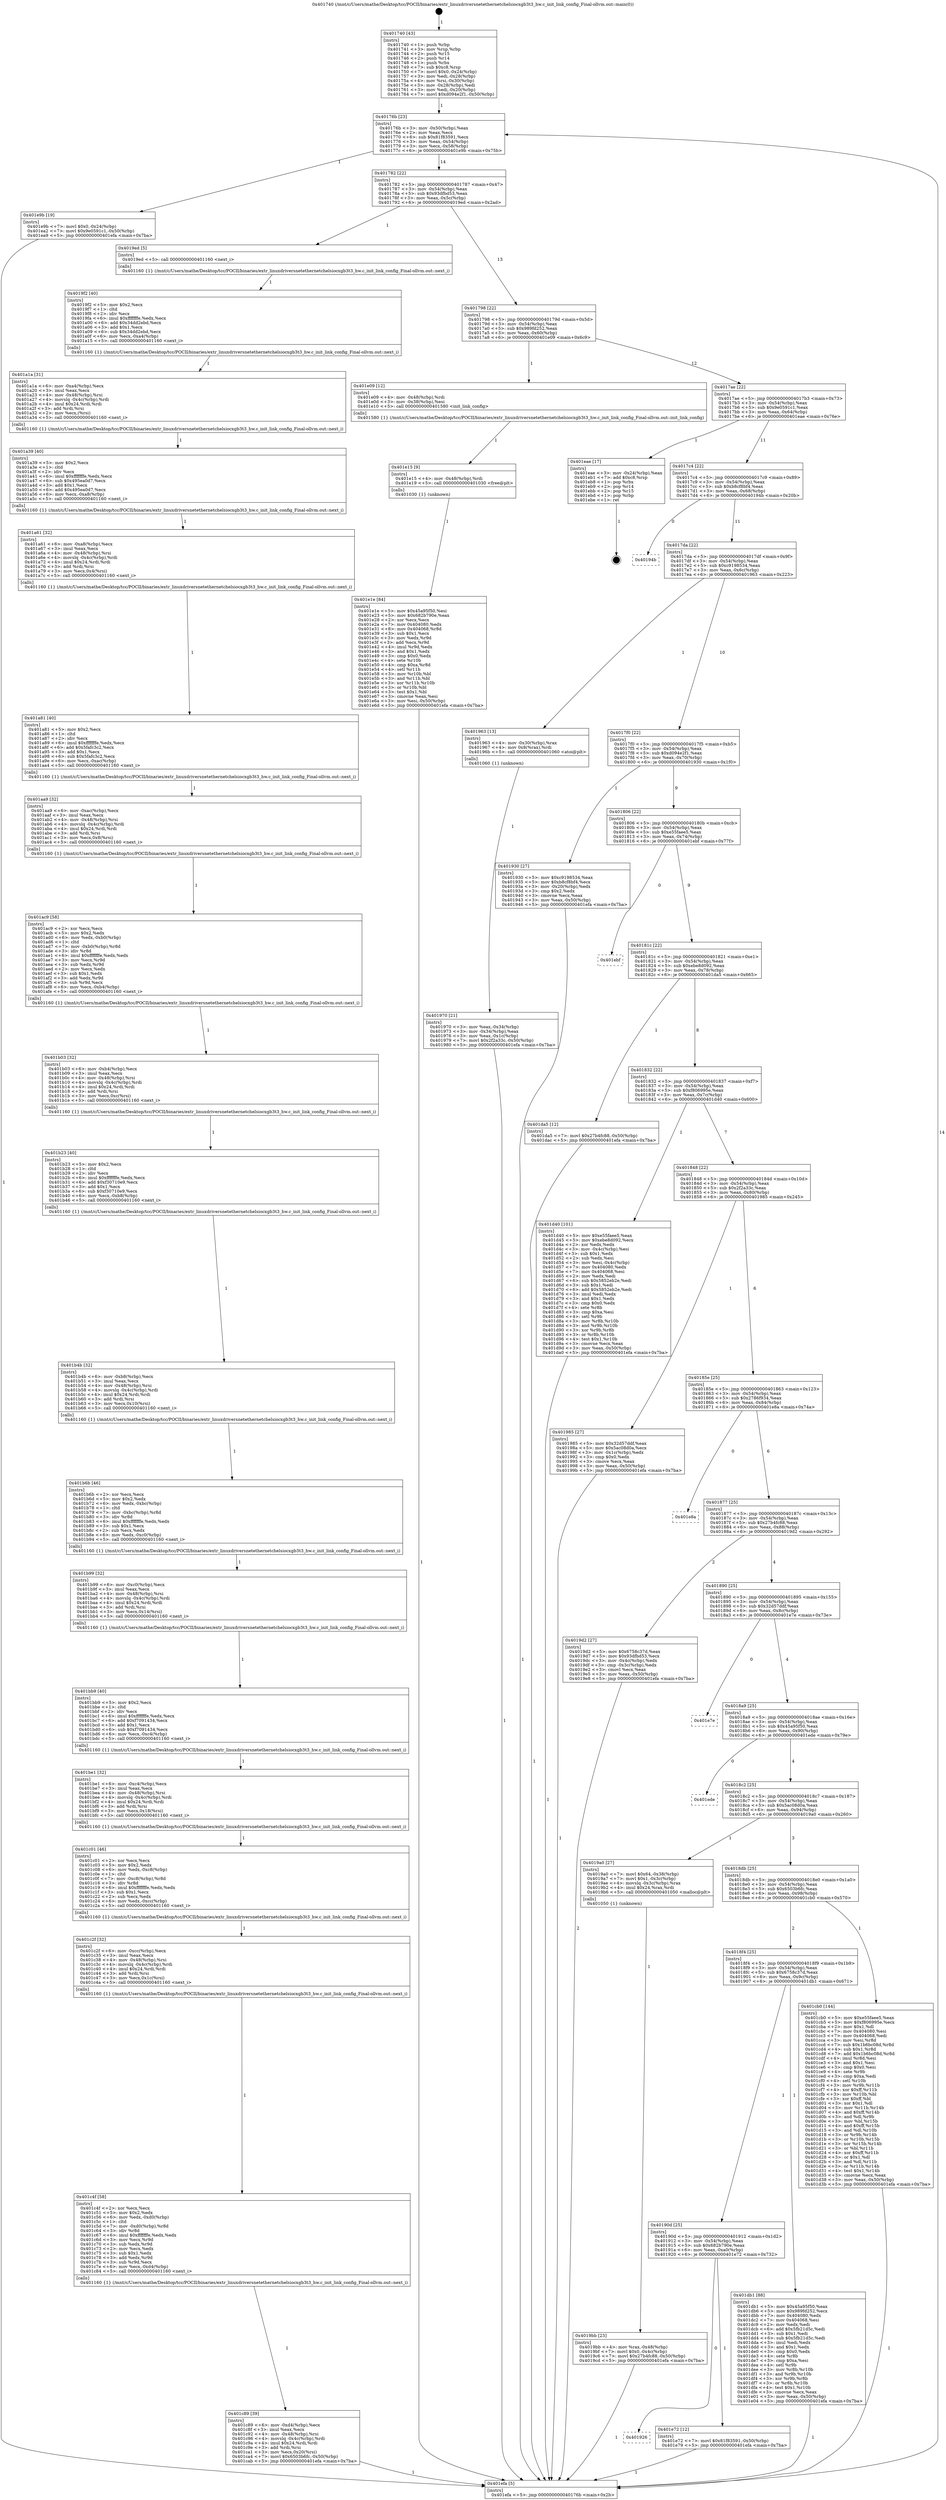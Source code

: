 digraph "0x401740" {
  label = "0x401740 (/mnt/c/Users/mathe/Desktop/tcc/POCII/binaries/extr_linuxdriversnetethernetchelsiocxgb3t3_hw.c_init_link_config_Final-ollvm.out::main(0))"
  labelloc = "t"
  node[shape=record]

  Entry [label="",width=0.3,height=0.3,shape=circle,fillcolor=black,style=filled]
  "0x40176b" [label="{
     0x40176b [23]\l
     | [instrs]\l
     &nbsp;&nbsp;0x40176b \<+3\>: mov -0x50(%rbp),%eax\l
     &nbsp;&nbsp;0x40176e \<+2\>: mov %eax,%ecx\l
     &nbsp;&nbsp;0x401770 \<+6\>: sub $0x81f83591,%ecx\l
     &nbsp;&nbsp;0x401776 \<+3\>: mov %eax,-0x54(%rbp)\l
     &nbsp;&nbsp;0x401779 \<+3\>: mov %ecx,-0x58(%rbp)\l
     &nbsp;&nbsp;0x40177c \<+6\>: je 0000000000401e9b \<main+0x75b\>\l
  }"]
  "0x401e9b" [label="{
     0x401e9b [19]\l
     | [instrs]\l
     &nbsp;&nbsp;0x401e9b \<+7\>: movl $0x0,-0x24(%rbp)\l
     &nbsp;&nbsp;0x401ea2 \<+7\>: movl $0x9e0591c1,-0x50(%rbp)\l
     &nbsp;&nbsp;0x401ea9 \<+5\>: jmp 0000000000401efa \<main+0x7ba\>\l
  }"]
  "0x401782" [label="{
     0x401782 [22]\l
     | [instrs]\l
     &nbsp;&nbsp;0x401782 \<+5\>: jmp 0000000000401787 \<main+0x47\>\l
     &nbsp;&nbsp;0x401787 \<+3\>: mov -0x54(%rbp),%eax\l
     &nbsp;&nbsp;0x40178a \<+5\>: sub $0x93dfbd53,%eax\l
     &nbsp;&nbsp;0x40178f \<+3\>: mov %eax,-0x5c(%rbp)\l
     &nbsp;&nbsp;0x401792 \<+6\>: je 00000000004019ed \<main+0x2ad\>\l
  }"]
  Exit [label="",width=0.3,height=0.3,shape=circle,fillcolor=black,style=filled,peripheries=2]
  "0x4019ed" [label="{
     0x4019ed [5]\l
     | [instrs]\l
     &nbsp;&nbsp;0x4019ed \<+5\>: call 0000000000401160 \<next_i\>\l
     | [calls]\l
     &nbsp;&nbsp;0x401160 \{1\} (/mnt/c/Users/mathe/Desktop/tcc/POCII/binaries/extr_linuxdriversnetethernetchelsiocxgb3t3_hw.c_init_link_config_Final-ollvm.out::next_i)\l
  }"]
  "0x401798" [label="{
     0x401798 [22]\l
     | [instrs]\l
     &nbsp;&nbsp;0x401798 \<+5\>: jmp 000000000040179d \<main+0x5d\>\l
     &nbsp;&nbsp;0x40179d \<+3\>: mov -0x54(%rbp),%eax\l
     &nbsp;&nbsp;0x4017a0 \<+5\>: sub $0x989fd252,%eax\l
     &nbsp;&nbsp;0x4017a5 \<+3\>: mov %eax,-0x60(%rbp)\l
     &nbsp;&nbsp;0x4017a8 \<+6\>: je 0000000000401e09 \<main+0x6c9\>\l
  }"]
  "0x401926" [label="{
     0x401926\l
  }", style=dashed]
  "0x401e09" [label="{
     0x401e09 [12]\l
     | [instrs]\l
     &nbsp;&nbsp;0x401e09 \<+4\>: mov -0x48(%rbp),%rdi\l
     &nbsp;&nbsp;0x401e0d \<+3\>: mov -0x38(%rbp),%esi\l
     &nbsp;&nbsp;0x401e10 \<+5\>: call 0000000000401580 \<init_link_config\>\l
     | [calls]\l
     &nbsp;&nbsp;0x401580 \{1\} (/mnt/c/Users/mathe/Desktop/tcc/POCII/binaries/extr_linuxdriversnetethernetchelsiocxgb3t3_hw.c_init_link_config_Final-ollvm.out::init_link_config)\l
  }"]
  "0x4017ae" [label="{
     0x4017ae [22]\l
     | [instrs]\l
     &nbsp;&nbsp;0x4017ae \<+5\>: jmp 00000000004017b3 \<main+0x73\>\l
     &nbsp;&nbsp;0x4017b3 \<+3\>: mov -0x54(%rbp),%eax\l
     &nbsp;&nbsp;0x4017b6 \<+5\>: sub $0x9e0591c1,%eax\l
     &nbsp;&nbsp;0x4017bb \<+3\>: mov %eax,-0x64(%rbp)\l
     &nbsp;&nbsp;0x4017be \<+6\>: je 0000000000401eae \<main+0x76e\>\l
  }"]
  "0x401e72" [label="{
     0x401e72 [12]\l
     | [instrs]\l
     &nbsp;&nbsp;0x401e72 \<+7\>: movl $0x81f83591,-0x50(%rbp)\l
     &nbsp;&nbsp;0x401e79 \<+5\>: jmp 0000000000401efa \<main+0x7ba\>\l
  }"]
  "0x401eae" [label="{
     0x401eae [17]\l
     | [instrs]\l
     &nbsp;&nbsp;0x401eae \<+3\>: mov -0x24(%rbp),%eax\l
     &nbsp;&nbsp;0x401eb1 \<+7\>: add $0xc8,%rsp\l
     &nbsp;&nbsp;0x401eb8 \<+1\>: pop %rbx\l
     &nbsp;&nbsp;0x401eb9 \<+2\>: pop %r14\l
     &nbsp;&nbsp;0x401ebb \<+2\>: pop %r15\l
     &nbsp;&nbsp;0x401ebd \<+1\>: pop %rbp\l
     &nbsp;&nbsp;0x401ebe \<+1\>: ret\l
  }"]
  "0x4017c4" [label="{
     0x4017c4 [22]\l
     | [instrs]\l
     &nbsp;&nbsp;0x4017c4 \<+5\>: jmp 00000000004017c9 \<main+0x89\>\l
     &nbsp;&nbsp;0x4017c9 \<+3\>: mov -0x54(%rbp),%eax\l
     &nbsp;&nbsp;0x4017cc \<+5\>: sub $0xb8cf8bf4,%eax\l
     &nbsp;&nbsp;0x4017d1 \<+3\>: mov %eax,-0x68(%rbp)\l
     &nbsp;&nbsp;0x4017d4 \<+6\>: je 000000000040194b \<main+0x20b\>\l
  }"]
  "0x401e1e" [label="{
     0x401e1e [84]\l
     | [instrs]\l
     &nbsp;&nbsp;0x401e1e \<+5\>: mov $0x45a95f50,%esi\l
     &nbsp;&nbsp;0x401e23 \<+5\>: mov $0x682b790e,%eax\l
     &nbsp;&nbsp;0x401e28 \<+2\>: xor %ecx,%ecx\l
     &nbsp;&nbsp;0x401e2a \<+7\>: mov 0x404080,%edx\l
     &nbsp;&nbsp;0x401e31 \<+8\>: mov 0x404068,%r8d\l
     &nbsp;&nbsp;0x401e39 \<+3\>: sub $0x1,%ecx\l
     &nbsp;&nbsp;0x401e3c \<+3\>: mov %edx,%r9d\l
     &nbsp;&nbsp;0x401e3f \<+3\>: add %ecx,%r9d\l
     &nbsp;&nbsp;0x401e42 \<+4\>: imul %r9d,%edx\l
     &nbsp;&nbsp;0x401e46 \<+3\>: and $0x1,%edx\l
     &nbsp;&nbsp;0x401e49 \<+3\>: cmp $0x0,%edx\l
     &nbsp;&nbsp;0x401e4c \<+4\>: sete %r10b\l
     &nbsp;&nbsp;0x401e50 \<+4\>: cmp $0xa,%r8d\l
     &nbsp;&nbsp;0x401e54 \<+4\>: setl %r11b\l
     &nbsp;&nbsp;0x401e58 \<+3\>: mov %r10b,%bl\l
     &nbsp;&nbsp;0x401e5b \<+3\>: and %r11b,%bl\l
     &nbsp;&nbsp;0x401e5e \<+3\>: xor %r11b,%r10b\l
     &nbsp;&nbsp;0x401e61 \<+3\>: or %r10b,%bl\l
     &nbsp;&nbsp;0x401e64 \<+3\>: test $0x1,%bl\l
     &nbsp;&nbsp;0x401e67 \<+3\>: cmovne %eax,%esi\l
     &nbsp;&nbsp;0x401e6a \<+3\>: mov %esi,-0x50(%rbp)\l
     &nbsp;&nbsp;0x401e6d \<+5\>: jmp 0000000000401efa \<main+0x7ba\>\l
  }"]
  "0x40194b" [label="{
     0x40194b\l
  }", style=dashed]
  "0x4017da" [label="{
     0x4017da [22]\l
     | [instrs]\l
     &nbsp;&nbsp;0x4017da \<+5\>: jmp 00000000004017df \<main+0x9f\>\l
     &nbsp;&nbsp;0x4017df \<+3\>: mov -0x54(%rbp),%eax\l
     &nbsp;&nbsp;0x4017e2 \<+5\>: sub $0xc9198534,%eax\l
     &nbsp;&nbsp;0x4017e7 \<+3\>: mov %eax,-0x6c(%rbp)\l
     &nbsp;&nbsp;0x4017ea \<+6\>: je 0000000000401963 \<main+0x223\>\l
  }"]
  "0x401e15" [label="{
     0x401e15 [9]\l
     | [instrs]\l
     &nbsp;&nbsp;0x401e15 \<+4\>: mov -0x48(%rbp),%rdi\l
     &nbsp;&nbsp;0x401e19 \<+5\>: call 0000000000401030 \<free@plt\>\l
     | [calls]\l
     &nbsp;&nbsp;0x401030 \{1\} (unknown)\l
  }"]
  "0x401963" [label="{
     0x401963 [13]\l
     | [instrs]\l
     &nbsp;&nbsp;0x401963 \<+4\>: mov -0x30(%rbp),%rax\l
     &nbsp;&nbsp;0x401967 \<+4\>: mov 0x8(%rax),%rdi\l
     &nbsp;&nbsp;0x40196b \<+5\>: call 0000000000401060 \<atoi@plt\>\l
     | [calls]\l
     &nbsp;&nbsp;0x401060 \{1\} (unknown)\l
  }"]
  "0x4017f0" [label="{
     0x4017f0 [22]\l
     | [instrs]\l
     &nbsp;&nbsp;0x4017f0 \<+5\>: jmp 00000000004017f5 \<main+0xb5\>\l
     &nbsp;&nbsp;0x4017f5 \<+3\>: mov -0x54(%rbp),%eax\l
     &nbsp;&nbsp;0x4017f8 \<+5\>: sub $0xd094e2f1,%eax\l
     &nbsp;&nbsp;0x4017fd \<+3\>: mov %eax,-0x70(%rbp)\l
     &nbsp;&nbsp;0x401800 \<+6\>: je 0000000000401930 \<main+0x1f0\>\l
  }"]
  "0x40190d" [label="{
     0x40190d [25]\l
     | [instrs]\l
     &nbsp;&nbsp;0x40190d \<+5\>: jmp 0000000000401912 \<main+0x1d2\>\l
     &nbsp;&nbsp;0x401912 \<+3\>: mov -0x54(%rbp),%eax\l
     &nbsp;&nbsp;0x401915 \<+5\>: sub $0x682b790e,%eax\l
     &nbsp;&nbsp;0x40191a \<+6\>: mov %eax,-0xa0(%rbp)\l
     &nbsp;&nbsp;0x401920 \<+6\>: je 0000000000401e72 \<main+0x732\>\l
  }"]
  "0x401930" [label="{
     0x401930 [27]\l
     | [instrs]\l
     &nbsp;&nbsp;0x401930 \<+5\>: mov $0xc9198534,%eax\l
     &nbsp;&nbsp;0x401935 \<+5\>: mov $0xb8cf8bf4,%ecx\l
     &nbsp;&nbsp;0x40193a \<+3\>: mov -0x20(%rbp),%edx\l
     &nbsp;&nbsp;0x40193d \<+3\>: cmp $0x2,%edx\l
     &nbsp;&nbsp;0x401940 \<+3\>: cmovne %ecx,%eax\l
     &nbsp;&nbsp;0x401943 \<+3\>: mov %eax,-0x50(%rbp)\l
     &nbsp;&nbsp;0x401946 \<+5\>: jmp 0000000000401efa \<main+0x7ba\>\l
  }"]
  "0x401806" [label="{
     0x401806 [22]\l
     | [instrs]\l
     &nbsp;&nbsp;0x401806 \<+5\>: jmp 000000000040180b \<main+0xcb\>\l
     &nbsp;&nbsp;0x40180b \<+3\>: mov -0x54(%rbp),%eax\l
     &nbsp;&nbsp;0x40180e \<+5\>: sub $0xe55faee5,%eax\l
     &nbsp;&nbsp;0x401813 \<+3\>: mov %eax,-0x74(%rbp)\l
     &nbsp;&nbsp;0x401816 \<+6\>: je 0000000000401ebf \<main+0x77f\>\l
  }"]
  "0x401efa" [label="{
     0x401efa [5]\l
     | [instrs]\l
     &nbsp;&nbsp;0x401efa \<+5\>: jmp 000000000040176b \<main+0x2b\>\l
  }"]
  "0x401740" [label="{
     0x401740 [43]\l
     | [instrs]\l
     &nbsp;&nbsp;0x401740 \<+1\>: push %rbp\l
     &nbsp;&nbsp;0x401741 \<+3\>: mov %rsp,%rbp\l
     &nbsp;&nbsp;0x401744 \<+2\>: push %r15\l
     &nbsp;&nbsp;0x401746 \<+2\>: push %r14\l
     &nbsp;&nbsp;0x401748 \<+1\>: push %rbx\l
     &nbsp;&nbsp;0x401749 \<+7\>: sub $0xc8,%rsp\l
     &nbsp;&nbsp;0x401750 \<+7\>: movl $0x0,-0x24(%rbp)\l
     &nbsp;&nbsp;0x401757 \<+3\>: mov %edi,-0x28(%rbp)\l
     &nbsp;&nbsp;0x40175a \<+4\>: mov %rsi,-0x30(%rbp)\l
     &nbsp;&nbsp;0x40175e \<+3\>: mov -0x28(%rbp),%edi\l
     &nbsp;&nbsp;0x401761 \<+3\>: mov %edi,-0x20(%rbp)\l
     &nbsp;&nbsp;0x401764 \<+7\>: movl $0xd094e2f1,-0x50(%rbp)\l
  }"]
  "0x401970" [label="{
     0x401970 [21]\l
     | [instrs]\l
     &nbsp;&nbsp;0x401970 \<+3\>: mov %eax,-0x34(%rbp)\l
     &nbsp;&nbsp;0x401973 \<+3\>: mov -0x34(%rbp),%eax\l
     &nbsp;&nbsp;0x401976 \<+3\>: mov %eax,-0x1c(%rbp)\l
     &nbsp;&nbsp;0x401979 \<+7\>: movl $0x2f2a33c,-0x50(%rbp)\l
     &nbsp;&nbsp;0x401980 \<+5\>: jmp 0000000000401efa \<main+0x7ba\>\l
  }"]
  "0x401db1" [label="{
     0x401db1 [88]\l
     | [instrs]\l
     &nbsp;&nbsp;0x401db1 \<+5\>: mov $0x45a95f50,%eax\l
     &nbsp;&nbsp;0x401db6 \<+5\>: mov $0x989fd252,%ecx\l
     &nbsp;&nbsp;0x401dbb \<+7\>: mov 0x404080,%edx\l
     &nbsp;&nbsp;0x401dc2 \<+7\>: mov 0x404068,%esi\l
     &nbsp;&nbsp;0x401dc9 \<+2\>: mov %edx,%edi\l
     &nbsp;&nbsp;0x401dcb \<+6\>: add $0x5fb21d5c,%edi\l
     &nbsp;&nbsp;0x401dd1 \<+3\>: sub $0x1,%edi\l
     &nbsp;&nbsp;0x401dd4 \<+6\>: sub $0x5fb21d5c,%edi\l
     &nbsp;&nbsp;0x401dda \<+3\>: imul %edi,%edx\l
     &nbsp;&nbsp;0x401ddd \<+3\>: and $0x1,%edx\l
     &nbsp;&nbsp;0x401de0 \<+3\>: cmp $0x0,%edx\l
     &nbsp;&nbsp;0x401de3 \<+4\>: sete %r8b\l
     &nbsp;&nbsp;0x401de7 \<+3\>: cmp $0xa,%esi\l
     &nbsp;&nbsp;0x401dea \<+4\>: setl %r9b\l
     &nbsp;&nbsp;0x401dee \<+3\>: mov %r8b,%r10b\l
     &nbsp;&nbsp;0x401df1 \<+3\>: and %r9b,%r10b\l
     &nbsp;&nbsp;0x401df4 \<+3\>: xor %r9b,%r8b\l
     &nbsp;&nbsp;0x401df7 \<+3\>: or %r8b,%r10b\l
     &nbsp;&nbsp;0x401dfa \<+4\>: test $0x1,%r10b\l
     &nbsp;&nbsp;0x401dfe \<+3\>: cmovne %ecx,%eax\l
     &nbsp;&nbsp;0x401e01 \<+3\>: mov %eax,-0x50(%rbp)\l
     &nbsp;&nbsp;0x401e04 \<+5\>: jmp 0000000000401efa \<main+0x7ba\>\l
  }"]
  "0x401ebf" [label="{
     0x401ebf\l
  }", style=dashed]
  "0x40181c" [label="{
     0x40181c [22]\l
     | [instrs]\l
     &nbsp;&nbsp;0x40181c \<+5\>: jmp 0000000000401821 \<main+0xe1\>\l
     &nbsp;&nbsp;0x401821 \<+3\>: mov -0x54(%rbp),%eax\l
     &nbsp;&nbsp;0x401824 \<+5\>: sub $0xebe8d092,%eax\l
     &nbsp;&nbsp;0x401829 \<+3\>: mov %eax,-0x78(%rbp)\l
     &nbsp;&nbsp;0x40182c \<+6\>: je 0000000000401da5 \<main+0x665\>\l
  }"]
  "0x4018f4" [label="{
     0x4018f4 [25]\l
     | [instrs]\l
     &nbsp;&nbsp;0x4018f4 \<+5\>: jmp 00000000004018f9 \<main+0x1b9\>\l
     &nbsp;&nbsp;0x4018f9 \<+3\>: mov -0x54(%rbp),%eax\l
     &nbsp;&nbsp;0x4018fc \<+5\>: sub $0x6758c37d,%eax\l
     &nbsp;&nbsp;0x401901 \<+6\>: mov %eax,-0x9c(%rbp)\l
     &nbsp;&nbsp;0x401907 \<+6\>: je 0000000000401db1 \<main+0x671\>\l
  }"]
  "0x401da5" [label="{
     0x401da5 [12]\l
     | [instrs]\l
     &nbsp;&nbsp;0x401da5 \<+7\>: movl $0x27b4fc88,-0x50(%rbp)\l
     &nbsp;&nbsp;0x401dac \<+5\>: jmp 0000000000401efa \<main+0x7ba\>\l
  }"]
  "0x401832" [label="{
     0x401832 [22]\l
     | [instrs]\l
     &nbsp;&nbsp;0x401832 \<+5\>: jmp 0000000000401837 \<main+0xf7\>\l
     &nbsp;&nbsp;0x401837 \<+3\>: mov -0x54(%rbp),%eax\l
     &nbsp;&nbsp;0x40183a \<+5\>: sub $0xf806995e,%eax\l
     &nbsp;&nbsp;0x40183f \<+3\>: mov %eax,-0x7c(%rbp)\l
     &nbsp;&nbsp;0x401842 \<+6\>: je 0000000000401d40 \<main+0x600\>\l
  }"]
  "0x401cb0" [label="{
     0x401cb0 [144]\l
     | [instrs]\l
     &nbsp;&nbsp;0x401cb0 \<+5\>: mov $0xe55faee5,%eax\l
     &nbsp;&nbsp;0x401cb5 \<+5\>: mov $0xf806995e,%ecx\l
     &nbsp;&nbsp;0x401cba \<+2\>: mov $0x1,%dl\l
     &nbsp;&nbsp;0x401cbc \<+7\>: mov 0x404080,%esi\l
     &nbsp;&nbsp;0x401cc3 \<+7\>: mov 0x404068,%edi\l
     &nbsp;&nbsp;0x401cca \<+3\>: mov %esi,%r8d\l
     &nbsp;&nbsp;0x401ccd \<+7\>: sub $0x1b6bc08d,%r8d\l
     &nbsp;&nbsp;0x401cd4 \<+4\>: sub $0x1,%r8d\l
     &nbsp;&nbsp;0x401cd8 \<+7\>: add $0x1b6bc08d,%r8d\l
     &nbsp;&nbsp;0x401cdf \<+4\>: imul %r8d,%esi\l
     &nbsp;&nbsp;0x401ce3 \<+3\>: and $0x1,%esi\l
     &nbsp;&nbsp;0x401ce6 \<+3\>: cmp $0x0,%esi\l
     &nbsp;&nbsp;0x401ce9 \<+4\>: sete %r9b\l
     &nbsp;&nbsp;0x401ced \<+3\>: cmp $0xa,%edi\l
     &nbsp;&nbsp;0x401cf0 \<+4\>: setl %r10b\l
     &nbsp;&nbsp;0x401cf4 \<+3\>: mov %r9b,%r11b\l
     &nbsp;&nbsp;0x401cf7 \<+4\>: xor $0xff,%r11b\l
     &nbsp;&nbsp;0x401cfb \<+3\>: mov %r10b,%bl\l
     &nbsp;&nbsp;0x401cfe \<+3\>: xor $0xff,%bl\l
     &nbsp;&nbsp;0x401d01 \<+3\>: xor $0x1,%dl\l
     &nbsp;&nbsp;0x401d04 \<+3\>: mov %r11b,%r14b\l
     &nbsp;&nbsp;0x401d07 \<+4\>: and $0xff,%r14b\l
     &nbsp;&nbsp;0x401d0b \<+3\>: and %dl,%r9b\l
     &nbsp;&nbsp;0x401d0e \<+3\>: mov %bl,%r15b\l
     &nbsp;&nbsp;0x401d11 \<+4\>: and $0xff,%r15b\l
     &nbsp;&nbsp;0x401d15 \<+3\>: and %dl,%r10b\l
     &nbsp;&nbsp;0x401d18 \<+3\>: or %r9b,%r14b\l
     &nbsp;&nbsp;0x401d1b \<+3\>: or %r10b,%r15b\l
     &nbsp;&nbsp;0x401d1e \<+3\>: xor %r15b,%r14b\l
     &nbsp;&nbsp;0x401d21 \<+3\>: or %bl,%r11b\l
     &nbsp;&nbsp;0x401d24 \<+4\>: xor $0xff,%r11b\l
     &nbsp;&nbsp;0x401d28 \<+3\>: or $0x1,%dl\l
     &nbsp;&nbsp;0x401d2b \<+3\>: and %dl,%r11b\l
     &nbsp;&nbsp;0x401d2e \<+3\>: or %r11b,%r14b\l
     &nbsp;&nbsp;0x401d31 \<+4\>: test $0x1,%r14b\l
     &nbsp;&nbsp;0x401d35 \<+3\>: cmovne %ecx,%eax\l
     &nbsp;&nbsp;0x401d38 \<+3\>: mov %eax,-0x50(%rbp)\l
     &nbsp;&nbsp;0x401d3b \<+5\>: jmp 0000000000401efa \<main+0x7ba\>\l
  }"]
  "0x401d40" [label="{
     0x401d40 [101]\l
     | [instrs]\l
     &nbsp;&nbsp;0x401d40 \<+5\>: mov $0xe55faee5,%eax\l
     &nbsp;&nbsp;0x401d45 \<+5\>: mov $0xebe8d092,%ecx\l
     &nbsp;&nbsp;0x401d4a \<+2\>: xor %edx,%edx\l
     &nbsp;&nbsp;0x401d4c \<+3\>: mov -0x4c(%rbp),%esi\l
     &nbsp;&nbsp;0x401d4f \<+3\>: sub $0x1,%edx\l
     &nbsp;&nbsp;0x401d52 \<+2\>: sub %edx,%esi\l
     &nbsp;&nbsp;0x401d54 \<+3\>: mov %esi,-0x4c(%rbp)\l
     &nbsp;&nbsp;0x401d57 \<+7\>: mov 0x404080,%edx\l
     &nbsp;&nbsp;0x401d5e \<+7\>: mov 0x404068,%esi\l
     &nbsp;&nbsp;0x401d65 \<+2\>: mov %edx,%edi\l
     &nbsp;&nbsp;0x401d67 \<+6\>: sub $0x5852eb2e,%edi\l
     &nbsp;&nbsp;0x401d6d \<+3\>: sub $0x1,%edi\l
     &nbsp;&nbsp;0x401d70 \<+6\>: add $0x5852eb2e,%edi\l
     &nbsp;&nbsp;0x401d76 \<+3\>: imul %edi,%edx\l
     &nbsp;&nbsp;0x401d79 \<+3\>: and $0x1,%edx\l
     &nbsp;&nbsp;0x401d7c \<+3\>: cmp $0x0,%edx\l
     &nbsp;&nbsp;0x401d7f \<+4\>: sete %r8b\l
     &nbsp;&nbsp;0x401d83 \<+3\>: cmp $0xa,%esi\l
     &nbsp;&nbsp;0x401d86 \<+4\>: setl %r9b\l
     &nbsp;&nbsp;0x401d8a \<+3\>: mov %r8b,%r10b\l
     &nbsp;&nbsp;0x401d8d \<+3\>: and %r9b,%r10b\l
     &nbsp;&nbsp;0x401d90 \<+3\>: xor %r9b,%r8b\l
     &nbsp;&nbsp;0x401d93 \<+3\>: or %r8b,%r10b\l
     &nbsp;&nbsp;0x401d96 \<+4\>: test $0x1,%r10b\l
     &nbsp;&nbsp;0x401d9a \<+3\>: cmovne %ecx,%eax\l
     &nbsp;&nbsp;0x401d9d \<+3\>: mov %eax,-0x50(%rbp)\l
     &nbsp;&nbsp;0x401da0 \<+5\>: jmp 0000000000401efa \<main+0x7ba\>\l
  }"]
  "0x401848" [label="{
     0x401848 [22]\l
     | [instrs]\l
     &nbsp;&nbsp;0x401848 \<+5\>: jmp 000000000040184d \<main+0x10d\>\l
     &nbsp;&nbsp;0x40184d \<+3\>: mov -0x54(%rbp),%eax\l
     &nbsp;&nbsp;0x401850 \<+5\>: sub $0x2f2a33c,%eax\l
     &nbsp;&nbsp;0x401855 \<+3\>: mov %eax,-0x80(%rbp)\l
     &nbsp;&nbsp;0x401858 \<+6\>: je 0000000000401985 \<main+0x245\>\l
  }"]
  "0x401c89" [label="{
     0x401c89 [39]\l
     | [instrs]\l
     &nbsp;&nbsp;0x401c89 \<+6\>: mov -0xd4(%rbp),%ecx\l
     &nbsp;&nbsp;0x401c8f \<+3\>: imul %eax,%ecx\l
     &nbsp;&nbsp;0x401c92 \<+4\>: mov -0x48(%rbp),%rsi\l
     &nbsp;&nbsp;0x401c96 \<+4\>: movslq -0x4c(%rbp),%rdi\l
     &nbsp;&nbsp;0x401c9a \<+4\>: imul $0x24,%rdi,%rdi\l
     &nbsp;&nbsp;0x401c9e \<+3\>: add %rdi,%rsi\l
     &nbsp;&nbsp;0x401ca1 \<+3\>: mov %ecx,0x20(%rsi)\l
     &nbsp;&nbsp;0x401ca4 \<+7\>: movl $0x6503b6fc,-0x50(%rbp)\l
     &nbsp;&nbsp;0x401cab \<+5\>: jmp 0000000000401efa \<main+0x7ba\>\l
  }"]
  "0x401985" [label="{
     0x401985 [27]\l
     | [instrs]\l
     &nbsp;&nbsp;0x401985 \<+5\>: mov $0x32d57ddf,%eax\l
     &nbsp;&nbsp;0x40198a \<+5\>: mov $0x5ac08d0a,%ecx\l
     &nbsp;&nbsp;0x40198f \<+3\>: mov -0x1c(%rbp),%edx\l
     &nbsp;&nbsp;0x401992 \<+3\>: cmp $0x0,%edx\l
     &nbsp;&nbsp;0x401995 \<+3\>: cmove %ecx,%eax\l
     &nbsp;&nbsp;0x401998 \<+3\>: mov %eax,-0x50(%rbp)\l
     &nbsp;&nbsp;0x40199b \<+5\>: jmp 0000000000401efa \<main+0x7ba\>\l
  }"]
  "0x40185e" [label="{
     0x40185e [25]\l
     | [instrs]\l
     &nbsp;&nbsp;0x40185e \<+5\>: jmp 0000000000401863 \<main+0x123\>\l
     &nbsp;&nbsp;0x401863 \<+3\>: mov -0x54(%rbp),%eax\l
     &nbsp;&nbsp;0x401866 \<+5\>: sub $0x2786f934,%eax\l
     &nbsp;&nbsp;0x40186b \<+6\>: mov %eax,-0x84(%rbp)\l
     &nbsp;&nbsp;0x401871 \<+6\>: je 0000000000401e8a \<main+0x74a\>\l
  }"]
  "0x401c4f" [label="{
     0x401c4f [58]\l
     | [instrs]\l
     &nbsp;&nbsp;0x401c4f \<+2\>: xor %ecx,%ecx\l
     &nbsp;&nbsp;0x401c51 \<+5\>: mov $0x2,%edx\l
     &nbsp;&nbsp;0x401c56 \<+6\>: mov %edx,-0xd0(%rbp)\l
     &nbsp;&nbsp;0x401c5c \<+1\>: cltd\l
     &nbsp;&nbsp;0x401c5d \<+7\>: mov -0xd0(%rbp),%r8d\l
     &nbsp;&nbsp;0x401c64 \<+3\>: idiv %r8d\l
     &nbsp;&nbsp;0x401c67 \<+6\>: imul $0xfffffffe,%edx,%edx\l
     &nbsp;&nbsp;0x401c6d \<+3\>: mov %ecx,%r9d\l
     &nbsp;&nbsp;0x401c70 \<+3\>: sub %edx,%r9d\l
     &nbsp;&nbsp;0x401c73 \<+2\>: mov %ecx,%edx\l
     &nbsp;&nbsp;0x401c75 \<+3\>: sub $0x1,%edx\l
     &nbsp;&nbsp;0x401c78 \<+3\>: add %edx,%r9d\l
     &nbsp;&nbsp;0x401c7b \<+3\>: sub %r9d,%ecx\l
     &nbsp;&nbsp;0x401c7e \<+6\>: mov %ecx,-0xd4(%rbp)\l
     &nbsp;&nbsp;0x401c84 \<+5\>: call 0000000000401160 \<next_i\>\l
     | [calls]\l
     &nbsp;&nbsp;0x401160 \{1\} (/mnt/c/Users/mathe/Desktop/tcc/POCII/binaries/extr_linuxdriversnetethernetchelsiocxgb3t3_hw.c_init_link_config_Final-ollvm.out::next_i)\l
  }"]
  "0x401e8a" [label="{
     0x401e8a\l
  }", style=dashed]
  "0x401877" [label="{
     0x401877 [25]\l
     | [instrs]\l
     &nbsp;&nbsp;0x401877 \<+5\>: jmp 000000000040187c \<main+0x13c\>\l
     &nbsp;&nbsp;0x40187c \<+3\>: mov -0x54(%rbp),%eax\l
     &nbsp;&nbsp;0x40187f \<+5\>: sub $0x27b4fc88,%eax\l
     &nbsp;&nbsp;0x401884 \<+6\>: mov %eax,-0x88(%rbp)\l
     &nbsp;&nbsp;0x40188a \<+6\>: je 00000000004019d2 \<main+0x292\>\l
  }"]
  "0x401c2f" [label="{
     0x401c2f [32]\l
     | [instrs]\l
     &nbsp;&nbsp;0x401c2f \<+6\>: mov -0xcc(%rbp),%ecx\l
     &nbsp;&nbsp;0x401c35 \<+3\>: imul %eax,%ecx\l
     &nbsp;&nbsp;0x401c38 \<+4\>: mov -0x48(%rbp),%rsi\l
     &nbsp;&nbsp;0x401c3c \<+4\>: movslq -0x4c(%rbp),%rdi\l
     &nbsp;&nbsp;0x401c40 \<+4\>: imul $0x24,%rdi,%rdi\l
     &nbsp;&nbsp;0x401c44 \<+3\>: add %rdi,%rsi\l
     &nbsp;&nbsp;0x401c47 \<+3\>: mov %ecx,0x1c(%rsi)\l
     &nbsp;&nbsp;0x401c4a \<+5\>: call 0000000000401160 \<next_i\>\l
     | [calls]\l
     &nbsp;&nbsp;0x401160 \{1\} (/mnt/c/Users/mathe/Desktop/tcc/POCII/binaries/extr_linuxdriversnetethernetchelsiocxgb3t3_hw.c_init_link_config_Final-ollvm.out::next_i)\l
  }"]
  "0x4019d2" [label="{
     0x4019d2 [27]\l
     | [instrs]\l
     &nbsp;&nbsp;0x4019d2 \<+5\>: mov $0x6758c37d,%eax\l
     &nbsp;&nbsp;0x4019d7 \<+5\>: mov $0x93dfbd53,%ecx\l
     &nbsp;&nbsp;0x4019dc \<+3\>: mov -0x4c(%rbp),%edx\l
     &nbsp;&nbsp;0x4019df \<+3\>: cmp -0x3c(%rbp),%edx\l
     &nbsp;&nbsp;0x4019e2 \<+3\>: cmovl %ecx,%eax\l
     &nbsp;&nbsp;0x4019e5 \<+3\>: mov %eax,-0x50(%rbp)\l
     &nbsp;&nbsp;0x4019e8 \<+5\>: jmp 0000000000401efa \<main+0x7ba\>\l
  }"]
  "0x401890" [label="{
     0x401890 [25]\l
     | [instrs]\l
     &nbsp;&nbsp;0x401890 \<+5\>: jmp 0000000000401895 \<main+0x155\>\l
     &nbsp;&nbsp;0x401895 \<+3\>: mov -0x54(%rbp),%eax\l
     &nbsp;&nbsp;0x401898 \<+5\>: sub $0x32d57ddf,%eax\l
     &nbsp;&nbsp;0x40189d \<+6\>: mov %eax,-0x8c(%rbp)\l
     &nbsp;&nbsp;0x4018a3 \<+6\>: je 0000000000401e7e \<main+0x73e\>\l
  }"]
  "0x401c01" [label="{
     0x401c01 [46]\l
     | [instrs]\l
     &nbsp;&nbsp;0x401c01 \<+2\>: xor %ecx,%ecx\l
     &nbsp;&nbsp;0x401c03 \<+5\>: mov $0x2,%edx\l
     &nbsp;&nbsp;0x401c08 \<+6\>: mov %edx,-0xc8(%rbp)\l
     &nbsp;&nbsp;0x401c0e \<+1\>: cltd\l
     &nbsp;&nbsp;0x401c0f \<+7\>: mov -0xc8(%rbp),%r8d\l
     &nbsp;&nbsp;0x401c16 \<+3\>: idiv %r8d\l
     &nbsp;&nbsp;0x401c19 \<+6\>: imul $0xfffffffe,%edx,%edx\l
     &nbsp;&nbsp;0x401c1f \<+3\>: sub $0x1,%ecx\l
     &nbsp;&nbsp;0x401c22 \<+2\>: sub %ecx,%edx\l
     &nbsp;&nbsp;0x401c24 \<+6\>: mov %edx,-0xcc(%rbp)\l
     &nbsp;&nbsp;0x401c2a \<+5\>: call 0000000000401160 \<next_i\>\l
     | [calls]\l
     &nbsp;&nbsp;0x401160 \{1\} (/mnt/c/Users/mathe/Desktop/tcc/POCII/binaries/extr_linuxdriversnetethernetchelsiocxgb3t3_hw.c_init_link_config_Final-ollvm.out::next_i)\l
  }"]
  "0x401e7e" [label="{
     0x401e7e\l
  }", style=dashed]
  "0x4018a9" [label="{
     0x4018a9 [25]\l
     | [instrs]\l
     &nbsp;&nbsp;0x4018a9 \<+5\>: jmp 00000000004018ae \<main+0x16e\>\l
     &nbsp;&nbsp;0x4018ae \<+3\>: mov -0x54(%rbp),%eax\l
     &nbsp;&nbsp;0x4018b1 \<+5\>: sub $0x45a95f50,%eax\l
     &nbsp;&nbsp;0x4018b6 \<+6\>: mov %eax,-0x90(%rbp)\l
     &nbsp;&nbsp;0x4018bc \<+6\>: je 0000000000401ede \<main+0x79e\>\l
  }"]
  "0x401be1" [label="{
     0x401be1 [32]\l
     | [instrs]\l
     &nbsp;&nbsp;0x401be1 \<+6\>: mov -0xc4(%rbp),%ecx\l
     &nbsp;&nbsp;0x401be7 \<+3\>: imul %eax,%ecx\l
     &nbsp;&nbsp;0x401bea \<+4\>: mov -0x48(%rbp),%rsi\l
     &nbsp;&nbsp;0x401bee \<+4\>: movslq -0x4c(%rbp),%rdi\l
     &nbsp;&nbsp;0x401bf2 \<+4\>: imul $0x24,%rdi,%rdi\l
     &nbsp;&nbsp;0x401bf6 \<+3\>: add %rdi,%rsi\l
     &nbsp;&nbsp;0x401bf9 \<+3\>: mov %ecx,0x18(%rsi)\l
     &nbsp;&nbsp;0x401bfc \<+5\>: call 0000000000401160 \<next_i\>\l
     | [calls]\l
     &nbsp;&nbsp;0x401160 \{1\} (/mnt/c/Users/mathe/Desktop/tcc/POCII/binaries/extr_linuxdriversnetethernetchelsiocxgb3t3_hw.c_init_link_config_Final-ollvm.out::next_i)\l
  }"]
  "0x401ede" [label="{
     0x401ede\l
  }", style=dashed]
  "0x4018c2" [label="{
     0x4018c2 [25]\l
     | [instrs]\l
     &nbsp;&nbsp;0x4018c2 \<+5\>: jmp 00000000004018c7 \<main+0x187\>\l
     &nbsp;&nbsp;0x4018c7 \<+3\>: mov -0x54(%rbp),%eax\l
     &nbsp;&nbsp;0x4018ca \<+5\>: sub $0x5ac08d0a,%eax\l
     &nbsp;&nbsp;0x4018cf \<+6\>: mov %eax,-0x94(%rbp)\l
     &nbsp;&nbsp;0x4018d5 \<+6\>: je 00000000004019a0 \<main+0x260\>\l
  }"]
  "0x401bb9" [label="{
     0x401bb9 [40]\l
     | [instrs]\l
     &nbsp;&nbsp;0x401bb9 \<+5\>: mov $0x2,%ecx\l
     &nbsp;&nbsp;0x401bbe \<+1\>: cltd\l
     &nbsp;&nbsp;0x401bbf \<+2\>: idiv %ecx\l
     &nbsp;&nbsp;0x401bc1 \<+6\>: imul $0xfffffffe,%edx,%ecx\l
     &nbsp;&nbsp;0x401bc7 \<+6\>: add $0xf7091434,%ecx\l
     &nbsp;&nbsp;0x401bcd \<+3\>: add $0x1,%ecx\l
     &nbsp;&nbsp;0x401bd0 \<+6\>: sub $0xf7091434,%ecx\l
     &nbsp;&nbsp;0x401bd6 \<+6\>: mov %ecx,-0xc4(%rbp)\l
     &nbsp;&nbsp;0x401bdc \<+5\>: call 0000000000401160 \<next_i\>\l
     | [calls]\l
     &nbsp;&nbsp;0x401160 \{1\} (/mnt/c/Users/mathe/Desktop/tcc/POCII/binaries/extr_linuxdriversnetethernetchelsiocxgb3t3_hw.c_init_link_config_Final-ollvm.out::next_i)\l
  }"]
  "0x4019a0" [label="{
     0x4019a0 [27]\l
     | [instrs]\l
     &nbsp;&nbsp;0x4019a0 \<+7\>: movl $0x64,-0x38(%rbp)\l
     &nbsp;&nbsp;0x4019a7 \<+7\>: movl $0x1,-0x3c(%rbp)\l
     &nbsp;&nbsp;0x4019ae \<+4\>: movslq -0x3c(%rbp),%rax\l
     &nbsp;&nbsp;0x4019b2 \<+4\>: imul $0x24,%rax,%rdi\l
     &nbsp;&nbsp;0x4019b6 \<+5\>: call 0000000000401050 \<malloc@plt\>\l
     | [calls]\l
     &nbsp;&nbsp;0x401050 \{1\} (unknown)\l
  }"]
  "0x4018db" [label="{
     0x4018db [25]\l
     | [instrs]\l
     &nbsp;&nbsp;0x4018db \<+5\>: jmp 00000000004018e0 \<main+0x1a0\>\l
     &nbsp;&nbsp;0x4018e0 \<+3\>: mov -0x54(%rbp),%eax\l
     &nbsp;&nbsp;0x4018e3 \<+5\>: sub $0x6503b6fc,%eax\l
     &nbsp;&nbsp;0x4018e8 \<+6\>: mov %eax,-0x98(%rbp)\l
     &nbsp;&nbsp;0x4018ee \<+6\>: je 0000000000401cb0 \<main+0x570\>\l
  }"]
  "0x4019bb" [label="{
     0x4019bb [23]\l
     | [instrs]\l
     &nbsp;&nbsp;0x4019bb \<+4\>: mov %rax,-0x48(%rbp)\l
     &nbsp;&nbsp;0x4019bf \<+7\>: movl $0x0,-0x4c(%rbp)\l
     &nbsp;&nbsp;0x4019c6 \<+7\>: movl $0x27b4fc88,-0x50(%rbp)\l
     &nbsp;&nbsp;0x4019cd \<+5\>: jmp 0000000000401efa \<main+0x7ba\>\l
  }"]
  "0x4019f2" [label="{
     0x4019f2 [40]\l
     | [instrs]\l
     &nbsp;&nbsp;0x4019f2 \<+5\>: mov $0x2,%ecx\l
     &nbsp;&nbsp;0x4019f7 \<+1\>: cltd\l
     &nbsp;&nbsp;0x4019f8 \<+2\>: idiv %ecx\l
     &nbsp;&nbsp;0x4019fa \<+6\>: imul $0xfffffffe,%edx,%ecx\l
     &nbsp;&nbsp;0x401a00 \<+6\>: add $0x34dd2ebd,%ecx\l
     &nbsp;&nbsp;0x401a06 \<+3\>: add $0x1,%ecx\l
     &nbsp;&nbsp;0x401a09 \<+6\>: sub $0x34dd2ebd,%ecx\l
     &nbsp;&nbsp;0x401a0f \<+6\>: mov %ecx,-0xa4(%rbp)\l
     &nbsp;&nbsp;0x401a15 \<+5\>: call 0000000000401160 \<next_i\>\l
     | [calls]\l
     &nbsp;&nbsp;0x401160 \{1\} (/mnt/c/Users/mathe/Desktop/tcc/POCII/binaries/extr_linuxdriversnetethernetchelsiocxgb3t3_hw.c_init_link_config_Final-ollvm.out::next_i)\l
  }"]
  "0x401a1a" [label="{
     0x401a1a [31]\l
     | [instrs]\l
     &nbsp;&nbsp;0x401a1a \<+6\>: mov -0xa4(%rbp),%ecx\l
     &nbsp;&nbsp;0x401a20 \<+3\>: imul %eax,%ecx\l
     &nbsp;&nbsp;0x401a23 \<+4\>: mov -0x48(%rbp),%rsi\l
     &nbsp;&nbsp;0x401a27 \<+4\>: movslq -0x4c(%rbp),%rdi\l
     &nbsp;&nbsp;0x401a2b \<+4\>: imul $0x24,%rdi,%rdi\l
     &nbsp;&nbsp;0x401a2f \<+3\>: add %rdi,%rsi\l
     &nbsp;&nbsp;0x401a32 \<+2\>: mov %ecx,(%rsi)\l
     &nbsp;&nbsp;0x401a34 \<+5\>: call 0000000000401160 \<next_i\>\l
     | [calls]\l
     &nbsp;&nbsp;0x401160 \{1\} (/mnt/c/Users/mathe/Desktop/tcc/POCII/binaries/extr_linuxdriversnetethernetchelsiocxgb3t3_hw.c_init_link_config_Final-ollvm.out::next_i)\l
  }"]
  "0x401a39" [label="{
     0x401a39 [40]\l
     | [instrs]\l
     &nbsp;&nbsp;0x401a39 \<+5\>: mov $0x2,%ecx\l
     &nbsp;&nbsp;0x401a3e \<+1\>: cltd\l
     &nbsp;&nbsp;0x401a3f \<+2\>: idiv %ecx\l
     &nbsp;&nbsp;0x401a41 \<+6\>: imul $0xfffffffe,%edx,%ecx\l
     &nbsp;&nbsp;0x401a47 \<+6\>: sub $0x495ea0d7,%ecx\l
     &nbsp;&nbsp;0x401a4d \<+3\>: add $0x1,%ecx\l
     &nbsp;&nbsp;0x401a50 \<+6\>: add $0x495ea0d7,%ecx\l
     &nbsp;&nbsp;0x401a56 \<+6\>: mov %ecx,-0xa8(%rbp)\l
     &nbsp;&nbsp;0x401a5c \<+5\>: call 0000000000401160 \<next_i\>\l
     | [calls]\l
     &nbsp;&nbsp;0x401160 \{1\} (/mnt/c/Users/mathe/Desktop/tcc/POCII/binaries/extr_linuxdriversnetethernetchelsiocxgb3t3_hw.c_init_link_config_Final-ollvm.out::next_i)\l
  }"]
  "0x401a61" [label="{
     0x401a61 [32]\l
     | [instrs]\l
     &nbsp;&nbsp;0x401a61 \<+6\>: mov -0xa8(%rbp),%ecx\l
     &nbsp;&nbsp;0x401a67 \<+3\>: imul %eax,%ecx\l
     &nbsp;&nbsp;0x401a6a \<+4\>: mov -0x48(%rbp),%rsi\l
     &nbsp;&nbsp;0x401a6e \<+4\>: movslq -0x4c(%rbp),%rdi\l
     &nbsp;&nbsp;0x401a72 \<+4\>: imul $0x24,%rdi,%rdi\l
     &nbsp;&nbsp;0x401a76 \<+3\>: add %rdi,%rsi\l
     &nbsp;&nbsp;0x401a79 \<+3\>: mov %ecx,0x4(%rsi)\l
     &nbsp;&nbsp;0x401a7c \<+5\>: call 0000000000401160 \<next_i\>\l
     | [calls]\l
     &nbsp;&nbsp;0x401160 \{1\} (/mnt/c/Users/mathe/Desktop/tcc/POCII/binaries/extr_linuxdriversnetethernetchelsiocxgb3t3_hw.c_init_link_config_Final-ollvm.out::next_i)\l
  }"]
  "0x401a81" [label="{
     0x401a81 [40]\l
     | [instrs]\l
     &nbsp;&nbsp;0x401a81 \<+5\>: mov $0x2,%ecx\l
     &nbsp;&nbsp;0x401a86 \<+1\>: cltd\l
     &nbsp;&nbsp;0x401a87 \<+2\>: idiv %ecx\l
     &nbsp;&nbsp;0x401a89 \<+6\>: imul $0xfffffffe,%edx,%ecx\l
     &nbsp;&nbsp;0x401a8f \<+6\>: add $0x5fafc3c2,%ecx\l
     &nbsp;&nbsp;0x401a95 \<+3\>: add $0x1,%ecx\l
     &nbsp;&nbsp;0x401a98 \<+6\>: sub $0x5fafc3c2,%ecx\l
     &nbsp;&nbsp;0x401a9e \<+6\>: mov %ecx,-0xac(%rbp)\l
     &nbsp;&nbsp;0x401aa4 \<+5\>: call 0000000000401160 \<next_i\>\l
     | [calls]\l
     &nbsp;&nbsp;0x401160 \{1\} (/mnt/c/Users/mathe/Desktop/tcc/POCII/binaries/extr_linuxdriversnetethernetchelsiocxgb3t3_hw.c_init_link_config_Final-ollvm.out::next_i)\l
  }"]
  "0x401aa9" [label="{
     0x401aa9 [32]\l
     | [instrs]\l
     &nbsp;&nbsp;0x401aa9 \<+6\>: mov -0xac(%rbp),%ecx\l
     &nbsp;&nbsp;0x401aaf \<+3\>: imul %eax,%ecx\l
     &nbsp;&nbsp;0x401ab2 \<+4\>: mov -0x48(%rbp),%rsi\l
     &nbsp;&nbsp;0x401ab6 \<+4\>: movslq -0x4c(%rbp),%rdi\l
     &nbsp;&nbsp;0x401aba \<+4\>: imul $0x24,%rdi,%rdi\l
     &nbsp;&nbsp;0x401abe \<+3\>: add %rdi,%rsi\l
     &nbsp;&nbsp;0x401ac1 \<+3\>: mov %ecx,0x8(%rsi)\l
     &nbsp;&nbsp;0x401ac4 \<+5\>: call 0000000000401160 \<next_i\>\l
     | [calls]\l
     &nbsp;&nbsp;0x401160 \{1\} (/mnt/c/Users/mathe/Desktop/tcc/POCII/binaries/extr_linuxdriversnetethernetchelsiocxgb3t3_hw.c_init_link_config_Final-ollvm.out::next_i)\l
  }"]
  "0x401ac9" [label="{
     0x401ac9 [58]\l
     | [instrs]\l
     &nbsp;&nbsp;0x401ac9 \<+2\>: xor %ecx,%ecx\l
     &nbsp;&nbsp;0x401acb \<+5\>: mov $0x2,%edx\l
     &nbsp;&nbsp;0x401ad0 \<+6\>: mov %edx,-0xb0(%rbp)\l
     &nbsp;&nbsp;0x401ad6 \<+1\>: cltd\l
     &nbsp;&nbsp;0x401ad7 \<+7\>: mov -0xb0(%rbp),%r8d\l
     &nbsp;&nbsp;0x401ade \<+3\>: idiv %r8d\l
     &nbsp;&nbsp;0x401ae1 \<+6\>: imul $0xfffffffe,%edx,%edx\l
     &nbsp;&nbsp;0x401ae7 \<+3\>: mov %ecx,%r9d\l
     &nbsp;&nbsp;0x401aea \<+3\>: sub %edx,%r9d\l
     &nbsp;&nbsp;0x401aed \<+2\>: mov %ecx,%edx\l
     &nbsp;&nbsp;0x401aef \<+3\>: sub $0x1,%edx\l
     &nbsp;&nbsp;0x401af2 \<+3\>: add %edx,%r9d\l
     &nbsp;&nbsp;0x401af5 \<+3\>: sub %r9d,%ecx\l
     &nbsp;&nbsp;0x401af8 \<+6\>: mov %ecx,-0xb4(%rbp)\l
     &nbsp;&nbsp;0x401afe \<+5\>: call 0000000000401160 \<next_i\>\l
     | [calls]\l
     &nbsp;&nbsp;0x401160 \{1\} (/mnt/c/Users/mathe/Desktop/tcc/POCII/binaries/extr_linuxdriversnetethernetchelsiocxgb3t3_hw.c_init_link_config_Final-ollvm.out::next_i)\l
  }"]
  "0x401b03" [label="{
     0x401b03 [32]\l
     | [instrs]\l
     &nbsp;&nbsp;0x401b03 \<+6\>: mov -0xb4(%rbp),%ecx\l
     &nbsp;&nbsp;0x401b09 \<+3\>: imul %eax,%ecx\l
     &nbsp;&nbsp;0x401b0c \<+4\>: mov -0x48(%rbp),%rsi\l
     &nbsp;&nbsp;0x401b10 \<+4\>: movslq -0x4c(%rbp),%rdi\l
     &nbsp;&nbsp;0x401b14 \<+4\>: imul $0x24,%rdi,%rdi\l
     &nbsp;&nbsp;0x401b18 \<+3\>: add %rdi,%rsi\l
     &nbsp;&nbsp;0x401b1b \<+3\>: mov %ecx,0xc(%rsi)\l
     &nbsp;&nbsp;0x401b1e \<+5\>: call 0000000000401160 \<next_i\>\l
     | [calls]\l
     &nbsp;&nbsp;0x401160 \{1\} (/mnt/c/Users/mathe/Desktop/tcc/POCII/binaries/extr_linuxdriversnetethernetchelsiocxgb3t3_hw.c_init_link_config_Final-ollvm.out::next_i)\l
  }"]
  "0x401b23" [label="{
     0x401b23 [40]\l
     | [instrs]\l
     &nbsp;&nbsp;0x401b23 \<+5\>: mov $0x2,%ecx\l
     &nbsp;&nbsp;0x401b28 \<+1\>: cltd\l
     &nbsp;&nbsp;0x401b29 \<+2\>: idiv %ecx\l
     &nbsp;&nbsp;0x401b2b \<+6\>: imul $0xfffffffe,%edx,%ecx\l
     &nbsp;&nbsp;0x401b31 \<+6\>: add $0xf30710e9,%ecx\l
     &nbsp;&nbsp;0x401b37 \<+3\>: add $0x1,%ecx\l
     &nbsp;&nbsp;0x401b3a \<+6\>: sub $0xf30710e9,%ecx\l
     &nbsp;&nbsp;0x401b40 \<+6\>: mov %ecx,-0xb8(%rbp)\l
     &nbsp;&nbsp;0x401b46 \<+5\>: call 0000000000401160 \<next_i\>\l
     | [calls]\l
     &nbsp;&nbsp;0x401160 \{1\} (/mnt/c/Users/mathe/Desktop/tcc/POCII/binaries/extr_linuxdriversnetethernetchelsiocxgb3t3_hw.c_init_link_config_Final-ollvm.out::next_i)\l
  }"]
  "0x401b4b" [label="{
     0x401b4b [32]\l
     | [instrs]\l
     &nbsp;&nbsp;0x401b4b \<+6\>: mov -0xb8(%rbp),%ecx\l
     &nbsp;&nbsp;0x401b51 \<+3\>: imul %eax,%ecx\l
     &nbsp;&nbsp;0x401b54 \<+4\>: mov -0x48(%rbp),%rsi\l
     &nbsp;&nbsp;0x401b58 \<+4\>: movslq -0x4c(%rbp),%rdi\l
     &nbsp;&nbsp;0x401b5c \<+4\>: imul $0x24,%rdi,%rdi\l
     &nbsp;&nbsp;0x401b60 \<+3\>: add %rdi,%rsi\l
     &nbsp;&nbsp;0x401b63 \<+3\>: mov %ecx,0x10(%rsi)\l
     &nbsp;&nbsp;0x401b66 \<+5\>: call 0000000000401160 \<next_i\>\l
     | [calls]\l
     &nbsp;&nbsp;0x401160 \{1\} (/mnt/c/Users/mathe/Desktop/tcc/POCII/binaries/extr_linuxdriversnetethernetchelsiocxgb3t3_hw.c_init_link_config_Final-ollvm.out::next_i)\l
  }"]
  "0x401b6b" [label="{
     0x401b6b [46]\l
     | [instrs]\l
     &nbsp;&nbsp;0x401b6b \<+2\>: xor %ecx,%ecx\l
     &nbsp;&nbsp;0x401b6d \<+5\>: mov $0x2,%edx\l
     &nbsp;&nbsp;0x401b72 \<+6\>: mov %edx,-0xbc(%rbp)\l
     &nbsp;&nbsp;0x401b78 \<+1\>: cltd\l
     &nbsp;&nbsp;0x401b79 \<+7\>: mov -0xbc(%rbp),%r8d\l
     &nbsp;&nbsp;0x401b80 \<+3\>: idiv %r8d\l
     &nbsp;&nbsp;0x401b83 \<+6\>: imul $0xfffffffe,%edx,%edx\l
     &nbsp;&nbsp;0x401b89 \<+3\>: sub $0x1,%ecx\l
     &nbsp;&nbsp;0x401b8c \<+2\>: sub %ecx,%edx\l
     &nbsp;&nbsp;0x401b8e \<+6\>: mov %edx,-0xc0(%rbp)\l
     &nbsp;&nbsp;0x401b94 \<+5\>: call 0000000000401160 \<next_i\>\l
     | [calls]\l
     &nbsp;&nbsp;0x401160 \{1\} (/mnt/c/Users/mathe/Desktop/tcc/POCII/binaries/extr_linuxdriversnetethernetchelsiocxgb3t3_hw.c_init_link_config_Final-ollvm.out::next_i)\l
  }"]
  "0x401b99" [label="{
     0x401b99 [32]\l
     | [instrs]\l
     &nbsp;&nbsp;0x401b99 \<+6\>: mov -0xc0(%rbp),%ecx\l
     &nbsp;&nbsp;0x401b9f \<+3\>: imul %eax,%ecx\l
     &nbsp;&nbsp;0x401ba2 \<+4\>: mov -0x48(%rbp),%rsi\l
     &nbsp;&nbsp;0x401ba6 \<+4\>: movslq -0x4c(%rbp),%rdi\l
     &nbsp;&nbsp;0x401baa \<+4\>: imul $0x24,%rdi,%rdi\l
     &nbsp;&nbsp;0x401bae \<+3\>: add %rdi,%rsi\l
     &nbsp;&nbsp;0x401bb1 \<+3\>: mov %ecx,0x14(%rsi)\l
     &nbsp;&nbsp;0x401bb4 \<+5\>: call 0000000000401160 \<next_i\>\l
     | [calls]\l
     &nbsp;&nbsp;0x401160 \{1\} (/mnt/c/Users/mathe/Desktop/tcc/POCII/binaries/extr_linuxdriversnetethernetchelsiocxgb3t3_hw.c_init_link_config_Final-ollvm.out::next_i)\l
  }"]
  Entry -> "0x401740" [label=" 1"]
  "0x40176b" -> "0x401e9b" [label=" 1"]
  "0x40176b" -> "0x401782" [label=" 14"]
  "0x401eae" -> Exit [label=" 1"]
  "0x401782" -> "0x4019ed" [label=" 1"]
  "0x401782" -> "0x401798" [label=" 13"]
  "0x401e9b" -> "0x401efa" [label=" 1"]
  "0x401798" -> "0x401e09" [label=" 1"]
  "0x401798" -> "0x4017ae" [label=" 12"]
  "0x401e72" -> "0x401efa" [label=" 1"]
  "0x4017ae" -> "0x401eae" [label=" 1"]
  "0x4017ae" -> "0x4017c4" [label=" 11"]
  "0x40190d" -> "0x401926" [label=" 0"]
  "0x4017c4" -> "0x40194b" [label=" 0"]
  "0x4017c4" -> "0x4017da" [label=" 11"]
  "0x40190d" -> "0x401e72" [label=" 1"]
  "0x4017da" -> "0x401963" [label=" 1"]
  "0x4017da" -> "0x4017f0" [label=" 10"]
  "0x401e1e" -> "0x401efa" [label=" 1"]
  "0x4017f0" -> "0x401930" [label=" 1"]
  "0x4017f0" -> "0x401806" [label=" 9"]
  "0x401930" -> "0x401efa" [label=" 1"]
  "0x401740" -> "0x40176b" [label=" 1"]
  "0x401efa" -> "0x40176b" [label=" 14"]
  "0x401963" -> "0x401970" [label=" 1"]
  "0x401970" -> "0x401efa" [label=" 1"]
  "0x401e15" -> "0x401e1e" [label=" 1"]
  "0x401806" -> "0x401ebf" [label=" 0"]
  "0x401806" -> "0x40181c" [label=" 9"]
  "0x401e09" -> "0x401e15" [label=" 1"]
  "0x40181c" -> "0x401da5" [label=" 1"]
  "0x40181c" -> "0x401832" [label=" 8"]
  "0x4018f4" -> "0x40190d" [label=" 1"]
  "0x401832" -> "0x401d40" [label=" 1"]
  "0x401832" -> "0x401848" [label=" 7"]
  "0x4018f4" -> "0x401db1" [label=" 1"]
  "0x401848" -> "0x401985" [label=" 1"]
  "0x401848" -> "0x40185e" [label=" 6"]
  "0x401985" -> "0x401efa" [label=" 1"]
  "0x401da5" -> "0x401efa" [label=" 1"]
  "0x40185e" -> "0x401e8a" [label=" 0"]
  "0x40185e" -> "0x401877" [label=" 6"]
  "0x401d40" -> "0x401efa" [label=" 1"]
  "0x401877" -> "0x4019d2" [label=" 2"]
  "0x401877" -> "0x401890" [label=" 4"]
  "0x401cb0" -> "0x401efa" [label=" 1"]
  "0x401890" -> "0x401e7e" [label=" 0"]
  "0x401890" -> "0x4018a9" [label=" 4"]
  "0x4018db" -> "0x4018f4" [label=" 2"]
  "0x4018a9" -> "0x401ede" [label=" 0"]
  "0x4018a9" -> "0x4018c2" [label=" 4"]
  "0x4018db" -> "0x401cb0" [label=" 1"]
  "0x4018c2" -> "0x4019a0" [label=" 1"]
  "0x4018c2" -> "0x4018db" [label=" 3"]
  "0x4019a0" -> "0x4019bb" [label=" 1"]
  "0x4019bb" -> "0x401efa" [label=" 1"]
  "0x4019d2" -> "0x401efa" [label=" 2"]
  "0x4019ed" -> "0x4019f2" [label=" 1"]
  "0x4019f2" -> "0x401a1a" [label=" 1"]
  "0x401a1a" -> "0x401a39" [label=" 1"]
  "0x401a39" -> "0x401a61" [label=" 1"]
  "0x401a61" -> "0x401a81" [label=" 1"]
  "0x401a81" -> "0x401aa9" [label=" 1"]
  "0x401aa9" -> "0x401ac9" [label=" 1"]
  "0x401ac9" -> "0x401b03" [label=" 1"]
  "0x401b03" -> "0x401b23" [label=" 1"]
  "0x401b23" -> "0x401b4b" [label=" 1"]
  "0x401b4b" -> "0x401b6b" [label=" 1"]
  "0x401b6b" -> "0x401b99" [label=" 1"]
  "0x401b99" -> "0x401bb9" [label=" 1"]
  "0x401bb9" -> "0x401be1" [label=" 1"]
  "0x401be1" -> "0x401c01" [label=" 1"]
  "0x401c01" -> "0x401c2f" [label=" 1"]
  "0x401c2f" -> "0x401c4f" [label=" 1"]
  "0x401c4f" -> "0x401c89" [label=" 1"]
  "0x401c89" -> "0x401efa" [label=" 1"]
  "0x401db1" -> "0x401efa" [label=" 1"]
}

